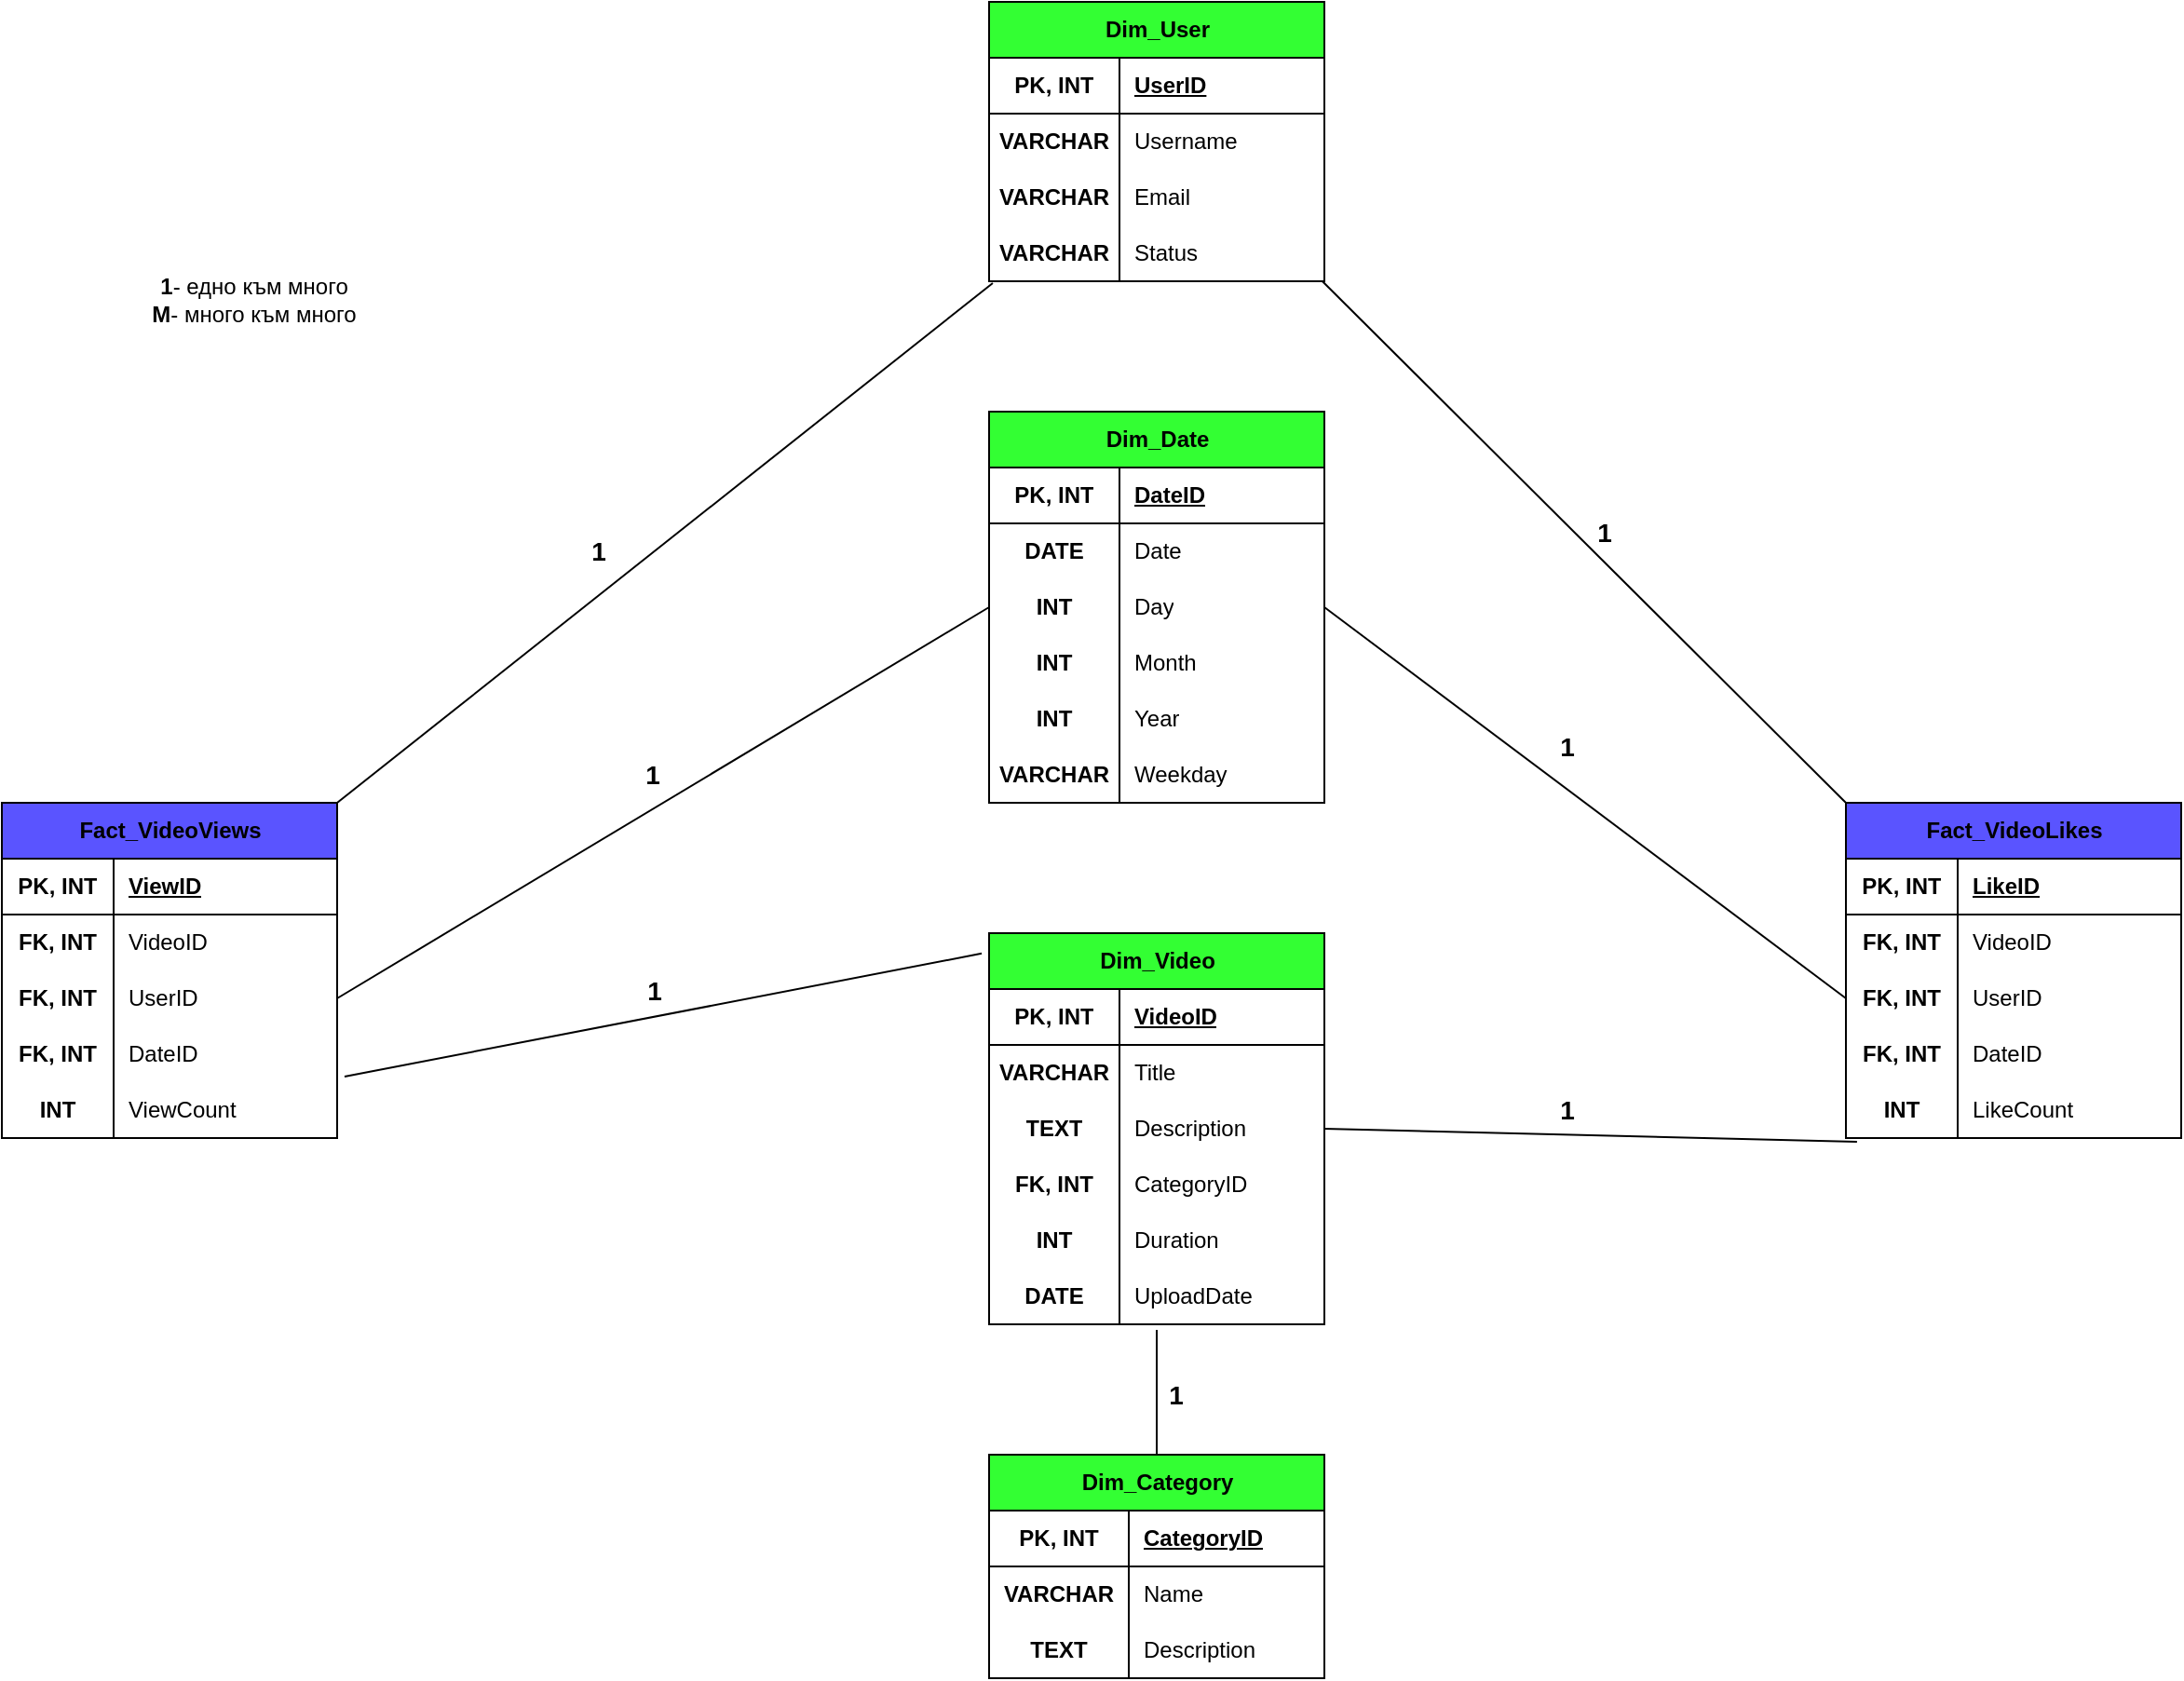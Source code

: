 <mxfile version="25.0.1">
  <diagram name="Страница-1" id="ab1GRQqzYlUngWpAR3yg">
    <mxGraphModel grid="1" page="1" gridSize="10" guides="1" tooltips="1" connect="1" arrows="1" fold="1" pageScale="1" pageWidth="827" pageHeight="1169" math="0" shadow="0">
      <root>
        <mxCell id="0" />
        <mxCell id="1" parent="0" />
        <mxCell id="KavQgJ_kUfk8xsBsGJx5-1" value="Fact_VideoViews" style="shape=table;startSize=30;container=1;collapsible=1;childLayout=tableLayout;fixedRows=1;rowLines=0;fontStyle=1;align=center;resizeLast=1;html=1;fillColor=#5A54FF;" vertex="1" parent="1">
          <mxGeometry x="50" y="430" width="180" height="180" as="geometry" />
        </mxCell>
        <mxCell id="KavQgJ_kUfk8xsBsGJx5-2" value="" style="shape=tableRow;horizontal=0;startSize=0;swimlaneHead=0;swimlaneBody=0;fillColor=none;collapsible=0;dropTarget=0;points=[[0,0.5],[1,0.5]];portConstraint=eastwest;top=0;left=0;right=0;bottom=1;" vertex="1" parent="KavQgJ_kUfk8xsBsGJx5-1">
          <mxGeometry y="30" width="180" height="30" as="geometry" />
        </mxCell>
        <mxCell id="KavQgJ_kUfk8xsBsGJx5-3" value="PK, INT" style="shape=partialRectangle;connectable=0;fillColor=none;top=0;left=0;bottom=0;right=0;fontStyle=1;overflow=hidden;whiteSpace=wrap;html=1;" vertex="1" parent="KavQgJ_kUfk8xsBsGJx5-2">
          <mxGeometry width="60" height="30" as="geometry">
            <mxRectangle width="60" height="30" as="alternateBounds" />
          </mxGeometry>
        </mxCell>
        <mxCell id="KavQgJ_kUfk8xsBsGJx5-4" value="ViewID" style="shape=partialRectangle;connectable=0;fillColor=none;top=0;left=0;bottom=0;right=0;align=left;spacingLeft=6;fontStyle=5;overflow=hidden;whiteSpace=wrap;html=1;" vertex="1" parent="KavQgJ_kUfk8xsBsGJx5-2">
          <mxGeometry x="60" width="120" height="30" as="geometry">
            <mxRectangle width="120" height="30" as="alternateBounds" />
          </mxGeometry>
        </mxCell>
        <mxCell id="KavQgJ_kUfk8xsBsGJx5-5" value="" style="shape=tableRow;horizontal=0;startSize=0;swimlaneHead=0;swimlaneBody=0;fillColor=none;collapsible=0;dropTarget=0;points=[[0,0.5],[1,0.5]];portConstraint=eastwest;top=0;left=0;right=0;bottom=0;" vertex="1" parent="KavQgJ_kUfk8xsBsGJx5-1">
          <mxGeometry y="60" width="180" height="30" as="geometry" />
        </mxCell>
        <mxCell id="KavQgJ_kUfk8xsBsGJx5-6" value="&lt;b&gt;FK, INT&lt;/b&gt;" style="shape=partialRectangle;connectable=0;fillColor=none;top=0;left=0;bottom=0;right=0;editable=1;overflow=hidden;whiteSpace=wrap;html=1;" vertex="1" parent="KavQgJ_kUfk8xsBsGJx5-5">
          <mxGeometry width="60" height="30" as="geometry">
            <mxRectangle width="60" height="30" as="alternateBounds" />
          </mxGeometry>
        </mxCell>
        <mxCell id="KavQgJ_kUfk8xsBsGJx5-7" value="VideoID" style="shape=partialRectangle;connectable=0;fillColor=none;top=0;left=0;bottom=0;right=0;align=left;spacingLeft=6;overflow=hidden;whiteSpace=wrap;html=1;" vertex="1" parent="KavQgJ_kUfk8xsBsGJx5-5">
          <mxGeometry x="60" width="120" height="30" as="geometry">
            <mxRectangle width="120" height="30" as="alternateBounds" />
          </mxGeometry>
        </mxCell>
        <mxCell id="KavQgJ_kUfk8xsBsGJx5-8" value="" style="shape=tableRow;horizontal=0;startSize=0;swimlaneHead=0;swimlaneBody=0;fillColor=none;collapsible=0;dropTarget=0;points=[[0,0.5],[1,0.5]];portConstraint=eastwest;top=0;left=0;right=0;bottom=0;" vertex="1" parent="KavQgJ_kUfk8xsBsGJx5-1">
          <mxGeometry y="90" width="180" height="30" as="geometry" />
        </mxCell>
        <mxCell id="KavQgJ_kUfk8xsBsGJx5-9" value="&lt;b&gt;FK, INT&lt;/b&gt;" style="shape=partialRectangle;connectable=0;fillColor=none;top=0;left=0;bottom=0;right=0;editable=1;overflow=hidden;whiteSpace=wrap;html=1;" vertex="1" parent="KavQgJ_kUfk8xsBsGJx5-8">
          <mxGeometry width="60" height="30" as="geometry">
            <mxRectangle width="60" height="30" as="alternateBounds" />
          </mxGeometry>
        </mxCell>
        <mxCell id="KavQgJ_kUfk8xsBsGJx5-10" value="UserID " style="shape=partialRectangle;connectable=0;fillColor=none;top=0;left=0;bottom=0;right=0;align=left;spacingLeft=6;overflow=hidden;whiteSpace=wrap;html=1;" vertex="1" parent="KavQgJ_kUfk8xsBsGJx5-8">
          <mxGeometry x="60" width="120" height="30" as="geometry">
            <mxRectangle width="120" height="30" as="alternateBounds" />
          </mxGeometry>
        </mxCell>
        <mxCell id="KavQgJ_kUfk8xsBsGJx5-11" value="" style="shape=tableRow;horizontal=0;startSize=0;swimlaneHead=0;swimlaneBody=0;fillColor=none;collapsible=0;dropTarget=0;points=[[0,0.5],[1,0.5]];portConstraint=eastwest;top=0;left=0;right=0;bottom=0;" vertex="1" parent="KavQgJ_kUfk8xsBsGJx5-1">
          <mxGeometry y="120" width="180" height="30" as="geometry" />
        </mxCell>
        <mxCell id="KavQgJ_kUfk8xsBsGJx5-12" value="&lt;b&gt;FK, INT&lt;/b&gt;" style="shape=partialRectangle;connectable=0;fillColor=none;top=0;left=0;bottom=0;right=0;editable=1;overflow=hidden;whiteSpace=wrap;html=1;" vertex="1" parent="KavQgJ_kUfk8xsBsGJx5-11">
          <mxGeometry width="60" height="30" as="geometry">
            <mxRectangle width="60" height="30" as="alternateBounds" />
          </mxGeometry>
        </mxCell>
        <mxCell id="KavQgJ_kUfk8xsBsGJx5-13" value="DateID" style="shape=partialRectangle;connectable=0;fillColor=none;top=0;left=0;bottom=0;right=0;align=left;spacingLeft=6;overflow=hidden;whiteSpace=wrap;html=1;" vertex="1" parent="KavQgJ_kUfk8xsBsGJx5-11">
          <mxGeometry x="60" width="120" height="30" as="geometry">
            <mxRectangle width="120" height="30" as="alternateBounds" />
          </mxGeometry>
        </mxCell>
        <mxCell id="KavQgJ_kUfk8xsBsGJx5-30" style="shape=tableRow;horizontal=0;startSize=0;swimlaneHead=0;swimlaneBody=0;fillColor=none;collapsible=0;dropTarget=0;points=[[0,0.5],[1,0.5]];portConstraint=eastwest;top=0;left=0;right=0;bottom=0;" vertex="1" parent="KavQgJ_kUfk8xsBsGJx5-1">
          <mxGeometry y="150" width="180" height="30" as="geometry" />
        </mxCell>
        <mxCell id="KavQgJ_kUfk8xsBsGJx5-31" value="&lt;b&gt;INT&lt;/b&gt;" style="shape=partialRectangle;connectable=0;fillColor=none;top=0;left=0;bottom=0;right=0;editable=1;overflow=hidden;whiteSpace=wrap;html=1;" vertex="1" parent="KavQgJ_kUfk8xsBsGJx5-30">
          <mxGeometry width="60" height="30" as="geometry">
            <mxRectangle width="60" height="30" as="alternateBounds" />
          </mxGeometry>
        </mxCell>
        <mxCell id="KavQgJ_kUfk8xsBsGJx5-32" value="ViewCount" style="shape=partialRectangle;connectable=0;fillColor=none;top=0;left=0;bottom=0;right=0;align=left;spacingLeft=6;overflow=hidden;whiteSpace=wrap;html=1;" vertex="1" parent="KavQgJ_kUfk8xsBsGJx5-30">
          <mxGeometry x="60" width="120" height="30" as="geometry">
            <mxRectangle width="120" height="30" as="alternateBounds" />
          </mxGeometry>
        </mxCell>
        <mxCell id="KavQgJ_kUfk8xsBsGJx5-33" value="Fact_VideoLikes" style="shape=table;startSize=30;container=1;collapsible=1;childLayout=tableLayout;fixedRows=1;rowLines=0;fontStyle=1;align=center;resizeLast=1;html=1;fillColor=#5A54FF;" vertex="1" parent="1">
          <mxGeometry x="1040" y="430" width="180" height="180" as="geometry" />
        </mxCell>
        <mxCell id="KavQgJ_kUfk8xsBsGJx5-34" value="" style="shape=tableRow;horizontal=0;startSize=0;swimlaneHead=0;swimlaneBody=0;fillColor=none;collapsible=0;dropTarget=0;points=[[0,0.5],[1,0.5]];portConstraint=eastwest;top=0;left=0;right=0;bottom=1;" vertex="1" parent="KavQgJ_kUfk8xsBsGJx5-33">
          <mxGeometry y="30" width="180" height="30" as="geometry" />
        </mxCell>
        <mxCell id="KavQgJ_kUfk8xsBsGJx5-35" value="PK, INT" style="shape=partialRectangle;connectable=0;fillColor=none;top=0;left=0;bottom=0;right=0;fontStyle=1;overflow=hidden;whiteSpace=wrap;html=1;" vertex="1" parent="KavQgJ_kUfk8xsBsGJx5-34">
          <mxGeometry width="60" height="30" as="geometry">
            <mxRectangle width="60" height="30" as="alternateBounds" />
          </mxGeometry>
        </mxCell>
        <mxCell id="KavQgJ_kUfk8xsBsGJx5-36" value="LikeID" style="shape=partialRectangle;connectable=0;fillColor=none;top=0;left=0;bottom=0;right=0;align=left;spacingLeft=6;fontStyle=5;overflow=hidden;whiteSpace=wrap;html=1;" vertex="1" parent="KavQgJ_kUfk8xsBsGJx5-34">
          <mxGeometry x="60" width="120" height="30" as="geometry">
            <mxRectangle width="120" height="30" as="alternateBounds" />
          </mxGeometry>
        </mxCell>
        <mxCell id="KavQgJ_kUfk8xsBsGJx5-37" value="" style="shape=tableRow;horizontal=0;startSize=0;swimlaneHead=0;swimlaneBody=0;fillColor=none;collapsible=0;dropTarget=0;points=[[0,0.5],[1,0.5]];portConstraint=eastwest;top=0;left=0;right=0;bottom=0;" vertex="1" parent="KavQgJ_kUfk8xsBsGJx5-33">
          <mxGeometry y="60" width="180" height="30" as="geometry" />
        </mxCell>
        <mxCell id="KavQgJ_kUfk8xsBsGJx5-38" value="&lt;b&gt;FK, INT&lt;/b&gt;" style="shape=partialRectangle;connectable=0;fillColor=none;top=0;left=0;bottom=0;right=0;editable=1;overflow=hidden;whiteSpace=wrap;html=1;" vertex="1" parent="KavQgJ_kUfk8xsBsGJx5-37">
          <mxGeometry width="60" height="30" as="geometry">
            <mxRectangle width="60" height="30" as="alternateBounds" />
          </mxGeometry>
        </mxCell>
        <mxCell id="KavQgJ_kUfk8xsBsGJx5-39" value="VideoID" style="shape=partialRectangle;connectable=0;fillColor=none;top=0;left=0;bottom=0;right=0;align=left;spacingLeft=6;overflow=hidden;whiteSpace=wrap;html=1;" vertex="1" parent="KavQgJ_kUfk8xsBsGJx5-37">
          <mxGeometry x="60" width="120" height="30" as="geometry">
            <mxRectangle width="120" height="30" as="alternateBounds" />
          </mxGeometry>
        </mxCell>
        <mxCell id="KavQgJ_kUfk8xsBsGJx5-40" value="" style="shape=tableRow;horizontal=0;startSize=0;swimlaneHead=0;swimlaneBody=0;fillColor=none;collapsible=0;dropTarget=0;points=[[0,0.5],[1,0.5]];portConstraint=eastwest;top=0;left=0;right=0;bottom=0;" vertex="1" parent="KavQgJ_kUfk8xsBsGJx5-33">
          <mxGeometry y="90" width="180" height="30" as="geometry" />
        </mxCell>
        <mxCell id="KavQgJ_kUfk8xsBsGJx5-41" value="&lt;b&gt;FK, INT&lt;/b&gt;" style="shape=partialRectangle;connectable=0;fillColor=none;top=0;left=0;bottom=0;right=0;editable=1;overflow=hidden;whiteSpace=wrap;html=1;" vertex="1" parent="KavQgJ_kUfk8xsBsGJx5-40">
          <mxGeometry width="60" height="30" as="geometry">
            <mxRectangle width="60" height="30" as="alternateBounds" />
          </mxGeometry>
        </mxCell>
        <mxCell id="KavQgJ_kUfk8xsBsGJx5-42" value="UserID" style="shape=partialRectangle;connectable=0;fillColor=none;top=0;left=0;bottom=0;right=0;align=left;spacingLeft=6;overflow=hidden;whiteSpace=wrap;html=1;" vertex="1" parent="KavQgJ_kUfk8xsBsGJx5-40">
          <mxGeometry x="60" width="120" height="30" as="geometry">
            <mxRectangle width="120" height="30" as="alternateBounds" />
          </mxGeometry>
        </mxCell>
        <mxCell id="KavQgJ_kUfk8xsBsGJx5-43" value="" style="shape=tableRow;horizontal=0;startSize=0;swimlaneHead=0;swimlaneBody=0;fillColor=none;collapsible=0;dropTarget=0;points=[[0,0.5],[1,0.5]];portConstraint=eastwest;top=0;left=0;right=0;bottom=0;" vertex="1" parent="KavQgJ_kUfk8xsBsGJx5-33">
          <mxGeometry y="120" width="180" height="30" as="geometry" />
        </mxCell>
        <mxCell id="KavQgJ_kUfk8xsBsGJx5-44" value="&lt;b&gt;FK, INT&lt;/b&gt;" style="shape=partialRectangle;connectable=0;fillColor=none;top=0;left=0;bottom=0;right=0;editable=1;overflow=hidden;whiteSpace=wrap;html=1;" vertex="1" parent="KavQgJ_kUfk8xsBsGJx5-43">
          <mxGeometry width="60" height="30" as="geometry">
            <mxRectangle width="60" height="30" as="alternateBounds" />
          </mxGeometry>
        </mxCell>
        <mxCell id="KavQgJ_kUfk8xsBsGJx5-45" value="DateID" style="shape=partialRectangle;connectable=0;fillColor=none;top=0;left=0;bottom=0;right=0;align=left;spacingLeft=6;overflow=hidden;whiteSpace=wrap;html=1;" vertex="1" parent="KavQgJ_kUfk8xsBsGJx5-43">
          <mxGeometry x="60" width="120" height="30" as="geometry">
            <mxRectangle width="120" height="30" as="alternateBounds" />
          </mxGeometry>
        </mxCell>
        <mxCell id="KavQgJ_kUfk8xsBsGJx5-46" style="shape=tableRow;horizontal=0;startSize=0;swimlaneHead=0;swimlaneBody=0;fillColor=none;collapsible=0;dropTarget=0;points=[[0,0.5],[1,0.5]];portConstraint=eastwest;top=0;left=0;right=0;bottom=0;" vertex="1" parent="KavQgJ_kUfk8xsBsGJx5-33">
          <mxGeometry y="150" width="180" height="30" as="geometry" />
        </mxCell>
        <mxCell id="KavQgJ_kUfk8xsBsGJx5-47" value="&lt;b&gt;INT&lt;/b&gt;" style="shape=partialRectangle;connectable=0;fillColor=none;top=0;left=0;bottom=0;right=0;editable=1;overflow=hidden;whiteSpace=wrap;html=1;" vertex="1" parent="KavQgJ_kUfk8xsBsGJx5-46">
          <mxGeometry width="60" height="30" as="geometry">
            <mxRectangle width="60" height="30" as="alternateBounds" />
          </mxGeometry>
        </mxCell>
        <mxCell id="KavQgJ_kUfk8xsBsGJx5-48" value="LikeCount" style="shape=partialRectangle;connectable=0;fillColor=none;top=0;left=0;bottom=0;right=0;align=left;spacingLeft=6;overflow=hidden;whiteSpace=wrap;html=1;" vertex="1" parent="KavQgJ_kUfk8xsBsGJx5-46">
          <mxGeometry x="60" width="120" height="30" as="geometry">
            <mxRectangle width="120" height="30" as="alternateBounds" />
          </mxGeometry>
        </mxCell>
        <mxCell id="KavQgJ_kUfk8xsBsGJx5-49" value="Dim_User" style="shape=table;startSize=30;container=1;collapsible=1;childLayout=tableLayout;fixedRows=1;rowLines=0;fontStyle=1;align=center;resizeLast=1;html=1;fillColor=#33FF33;" vertex="1" parent="1">
          <mxGeometry x="580" width="180" height="150" as="geometry" />
        </mxCell>
        <mxCell id="KavQgJ_kUfk8xsBsGJx5-50" value="" style="shape=tableRow;horizontal=0;startSize=0;swimlaneHead=0;swimlaneBody=0;fillColor=none;collapsible=0;dropTarget=0;points=[[0,0.5],[1,0.5]];portConstraint=eastwest;top=0;left=0;right=0;bottom=1;" vertex="1" parent="KavQgJ_kUfk8xsBsGJx5-49">
          <mxGeometry y="30" width="180" height="30" as="geometry" />
        </mxCell>
        <mxCell id="KavQgJ_kUfk8xsBsGJx5-51" value="PK, INT" style="shape=partialRectangle;connectable=0;fillColor=none;top=0;left=0;bottom=0;right=0;fontStyle=1;overflow=hidden;whiteSpace=wrap;html=1;" vertex="1" parent="KavQgJ_kUfk8xsBsGJx5-50">
          <mxGeometry width="70" height="30" as="geometry">
            <mxRectangle width="70" height="30" as="alternateBounds" />
          </mxGeometry>
        </mxCell>
        <mxCell id="KavQgJ_kUfk8xsBsGJx5-52" value="UserID" style="shape=partialRectangle;connectable=0;fillColor=none;top=0;left=0;bottom=0;right=0;align=left;spacingLeft=6;fontStyle=5;overflow=hidden;whiteSpace=wrap;html=1;" vertex="1" parent="KavQgJ_kUfk8xsBsGJx5-50">
          <mxGeometry x="70" width="110" height="30" as="geometry">
            <mxRectangle width="110" height="30" as="alternateBounds" />
          </mxGeometry>
        </mxCell>
        <mxCell id="KavQgJ_kUfk8xsBsGJx5-53" value="" style="shape=tableRow;horizontal=0;startSize=0;swimlaneHead=0;swimlaneBody=0;fillColor=none;collapsible=0;dropTarget=0;points=[[0,0.5],[1,0.5]];portConstraint=eastwest;top=0;left=0;right=0;bottom=0;" vertex="1" parent="KavQgJ_kUfk8xsBsGJx5-49">
          <mxGeometry y="60" width="180" height="30" as="geometry" />
        </mxCell>
        <mxCell id="KavQgJ_kUfk8xsBsGJx5-54" value="&lt;b&gt;VARCHAR&lt;/b&gt;" style="shape=partialRectangle;connectable=0;fillColor=none;top=0;left=0;bottom=0;right=0;editable=1;overflow=hidden;whiteSpace=wrap;html=1;" vertex="1" parent="KavQgJ_kUfk8xsBsGJx5-53">
          <mxGeometry width="70" height="30" as="geometry">
            <mxRectangle width="70" height="30" as="alternateBounds" />
          </mxGeometry>
        </mxCell>
        <mxCell id="KavQgJ_kUfk8xsBsGJx5-55" value="Username" style="shape=partialRectangle;connectable=0;fillColor=none;top=0;left=0;bottom=0;right=0;align=left;spacingLeft=6;overflow=hidden;whiteSpace=wrap;html=1;" vertex="1" parent="KavQgJ_kUfk8xsBsGJx5-53">
          <mxGeometry x="70" width="110" height="30" as="geometry">
            <mxRectangle width="110" height="30" as="alternateBounds" />
          </mxGeometry>
        </mxCell>
        <mxCell id="KavQgJ_kUfk8xsBsGJx5-56" value="" style="shape=tableRow;horizontal=0;startSize=0;swimlaneHead=0;swimlaneBody=0;fillColor=none;collapsible=0;dropTarget=0;points=[[0,0.5],[1,0.5]];portConstraint=eastwest;top=0;left=0;right=0;bottom=0;" vertex="1" parent="KavQgJ_kUfk8xsBsGJx5-49">
          <mxGeometry y="90" width="180" height="30" as="geometry" />
        </mxCell>
        <mxCell id="KavQgJ_kUfk8xsBsGJx5-57" value="&lt;b&gt;VARCHAR&lt;/b&gt;" style="shape=partialRectangle;connectable=0;fillColor=none;top=0;left=0;bottom=0;right=0;editable=1;overflow=hidden;whiteSpace=wrap;html=1;" vertex="1" parent="KavQgJ_kUfk8xsBsGJx5-56">
          <mxGeometry width="70" height="30" as="geometry">
            <mxRectangle width="70" height="30" as="alternateBounds" />
          </mxGeometry>
        </mxCell>
        <mxCell id="KavQgJ_kUfk8xsBsGJx5-58" value="Email" style="shape=partialRectangle;connectable=0;fillColor=none;top=0;left=0;bottom=0;right=0;align=left;spacingLeft=6;overflow=hidden;whiteSpace=wrap;html=1;" vertex="1" parent="KavQgJ_kUfk8xsBsGJx5-56">
          <mxGeometry x="70" width="110" height="30" as="geometry">
            <mxRectangle width="110" height="30" as="alternateBounds" />
          </mxGeometry>
        </mxCell>
        <mxCell id="KavQgJ_kUfk8xsBsGJx5-59" value="" style="shape=tableRow;horizontal=0;startSize=0;swimlaneHead=0;swimlaneBody=0;fillColor=none;collapsible=0;dropTarget=0;points=[[0,0.5],[1,0.5]];portConstraint=eastwest;top=0;left=0;right=0;bottom=0;" vertex="1" parent="KavQgJ_kUfk8xsBsGJx5-49">
          <mxGeometry y="120" width="180" height="30" as="geometry" />
        </mxCell>
        <mxCell id="KavQgJ_kUfk8xsBsGJx5-60" value="&lt;b&gt;VARCHAR&lt;/b&gt;" style="shape=partialRectangle;connectable=0;fillColor=none;top=0;left=0;bottom=0;right=0;editable=1;overflow=hidden;whiteSpace=wrap;html=1;" vertex="1" parent="KavQgJ_kUfk8xsBsGJx5-59">
          <mxGeometry width="70" height="30" as="geometry">
            <mxRectangle width="70" height="30" as="alternateBounds" />
          </mxGeometry>
        </mxCell>
        <mxCell id="KavQgJ_kUfk8xsBsGJx5-61" value="Status" style="shape=partialRectangle;connectable=0;fillColor=none;top=0;left=0;bottom=0;right=0;align=left;spacingLeft=6;overflow=hidden;whiteSpace=wrap;html=1;" vertex="1" parent="KavQgJ_kUfk8xsBsGJx5-59">
          <mxGeometry x="70" width="110" height="30" as="geometry">
            <mxRectangle width="110" height="30" as="alternateBounds" />
          </mxGeometry>
        </mxCell>
        <mxCell id="KavQgJ_kUfk8xsBsGJx5-62" value="Dim_Video" style="shape=table;startSize=30;container=1;collapsible=1;childLayout=tableLayout;fixedRows=1;rowLines=0;fontStyle=1;align=center;resizeLast=1;html=1;fillColor=#33FF33;" vertex="1" parent="1">
          <mxGeometry x="580" y="500" width="180" height="210" as="geometry" />
        </mxCell>
        <mxCell id="KavQgJ_kUfk8xsBsGJx5-63" value="" style="shape=tableRow;horizontal=0;startSize=0;swimlaneHead=0;swimlaneBody=0;fillColor=none;collapsible=0;dropTarget=0;points=[[0,0.5],[1,0.5]];portConstraint=eastwest;top=0;left=0;right=0;bottom=1;" vertex="1" parent="KavQgJ_kUfk8xsBsGJx5-62">
          <mxGeometry y="30" width="180" height="30" as="geometry" />
        </mxCell>
        <mxCell id="KavQgJ_kUfk8xsBsGJx5-64" value="PK, INT" style="shape=partialRectangle;connectable=0;fillColor=none;top=0;left=0;bottom=0;right=0;fontStyle=1;overflow=hidden;whiteSpace=wrap;html=1;" vertex="1" parent="KavQgJ_kUfk8xsBsGJx5-63">
          <mxGeometry width="70" height="30" as="geometry">
            <mxRectangle width="70" height="30" as="alternateBounds" />
          </mxGeometry>
        </mxCell>
        <mxCell id="KavQgJ_kUfk8xsBsGJx5-65" value="VideoID" style="shape=partialRectangle;connectable=0;fillColor=none;top=0;left=0;bottom=0;right=0;align=left;spacingLeft=6;fontStyle=5;overflow=hidden;whiteSpace=wrap;html=1;" vertex="1" parent="KavQgJ_kUfk8xsBsGJx5-63">
          <mxGeometry x="70" width="110" height="30" as="geometry">
            <mxRectangle width="110" height="30" as="alternateBounds" />
          </mxGeometry>
        </mxCell>
        <mxCell id="KavQgJ_kUfk8xsBsGJx5-66" value="" style="shape=tableRow;horizontal=0;startSize=0;swimlaneHead=0;swimlaneBody=0;fillColor=none;collapsible=0;dropTarget=0;points=[[0,0.5],[1,0.5]];portConstraint=eastwest;top=0;left=0;right=0;bottom=0;" vertex="1" parent="KavQgJ_kUfk8xsBsGJx5-62">
          <mxGeometry y="60" width="180" height="30" as="geometry" />
        </mxCell>
        <mxCell id="KavQgJ_kUfk8xsBsGJx5-67" value="&lt;b&gt;VARCHAR&lt;/b&gt;" style="shape=partialRectangle;connectable=0;fillColor=none;top=0;left=0;bottom=0;right=0;editable=1;overflow=hidden;whiteSpace=wrap;html=1;" vertex="1" parent="KavQgJ_kUfk8xsBsGJx5-66">
          <mxGeometry width="70" height="30" as="geometry">
            <mxRectangle width="70" height="30" as="alternateBounds" />
          </mxGeometry>
        </mxCell>
        <mxCell id="KavQgJ_kUfk8xsBsGJx5-68" value="Title" style="shape=partialRectangle;connectable=0;fillColor=none;top=0;left=0;bottom=0;right=0;align=left;spacingLeft=6;overflow=hidden;whiteSpace=wrap;html=1;" vertex="1" parent="KavQgJ_kUfk8xsBsGJx5-66">
          <mxGeometry x="70" width="110" height="30" as="geometry">
            <mxRectangle width="110" height="30" as="alternateBounds" />
          </mxGeometry>
        </mxCell>
        <mxCell id="KavQgJ_kUfk8xsBsGJx5-69" value="" style="shape=tableRow;horizontal=0;startSize=0;swimlaneHead=0;swimlaneBody=0;fillColor=none;collapsible=0;dropTarget=0;points=[[0,0.5],[1,0.5]];portConstraint=eastwest;top=0;left=0;right=0;bottom=0;" vertex="1" parent="KavQgJ_kUfk8xsBsGJx5-62">
          <mxGeometry y="90" width="180" height="30" as="geometry" />
        </mxCell>
        <mxCell id="KavQgJ_kUfk8xsBsGJx5-70" value="&lt;b&gt;TEXT&lt;/b&gt;" style="shape=partialRectangle;connectable=0;fillColor=none;top=0;left=0;bottom=0;right=0;editable=1;overflow=hidden;whiteSpace=wrap;html=1;" vertex="1" parent="KavQgJ_kUfk8xsBsGJx5-69">
          <mxGeometry width="70" height="30" as="geometry">
            <mxRectangle width="70" height="30" as="alternateBounds" />
          </mxGeometry>
        </mxCell>
        <mxCell id="KavQgJ_kUfk8xsBsGJx5-71" value="Description" style="shape=partialRectangle;connectable=0;fillColor=none;top=0;left=0;bottom=0;right=0;align=left;spacingLeft=6;overflow=hidden;whiteSpace=wrap;html=1;" vertex="1" parent="KavQgJ_kUfk8xsBsGJx5-69">
          <mxGeometry x="70" width="110" height="30" as="geometry">
            <mxRectangle width="110" height="30" as="alternateBounds" />
          </mxGeometry>
        </mxCell>
        <mxCell id="KavQgJ_kUfk8xsBsGJx5-72" value="" style="shape=tableRow;horizontal=0;startSize=0;swimlaneHead=0;swimlaneBody=0;fillColor=none;collapsible=0;dropTarget=0;points=[[0,0.5],[1,0.5]];portConstraint=eastwest;top=0;left=0;right=0;bottom=0;" vertex="1" parent="KavQgJ_kUfk8xsBsGJx5-62">
          <mxGeometry y="120" width="180" height="30" as="geometry" />
        </mxCell>
        <mxCell id="KavQgJ_kUfk8xsBsGJx5-73" value="&lt;b&gt;FK, INT&lt;/b&gt;" style="shape=partialRectangle;connectable=0;fillColor=none;top=0;left=0;bottom=0;right=0;editable=1;overflow=hidden;whiteSpace=wrap;html=1;" vertex="1" parent="KavQgJ_kUfk8xsBsGJx5-72">
          <mxGeometry width="70" height="30" as="geometry">
            <mxRectangle width="70" height="30" as="alternateBounds" />
          </mxGeometry>
        </mxCell>
        <mxCell id="KavQgJ_kUfk8xsBsGJx5-74" value="CategoryID" style="shape=partialRectangle;connectable=0;fillColor=none;top=0;left=0;bottom=0;right=0;align=left;spacingLeft=6;overflow=hidden;whiteSpace=wrap;html=1;" vertex="1" parent="KavQgJ_kUfk8xsBsGJx5-72">
          <mxGeometry x="70" width="110" height="30" as="geometry">
            <mxRectangle width="110" height="30" as="alternateBounds" />
          </mxGeometry>
        </mxCell>
        <mxCell id="KavQgJ_kUfk8xsBsGJx5-75" style="shape=tableRow;horizontal=0;startSize=0;swimlaneHead=0;swimlaneBody=0;fillColor=none;collapsible=0;dropTarget=0;points=[[0,0.5],[1,0.5]];portConstraint=eastwest;top=0;left=0;right=0;bottom=0;" vertex="1" parent="KavQgJ_kUfk8xsBsGJx5-62">
          <mxGeometry y="150" width="180" height="30" as="geometry" />
        </mxCell>
        <mxCell id="KavQgJ_kUfk8xsBsGJx5-76" value="&lt;b&gt;INT&lt;/b&gt;" style="shape=partialRectangle;connectable=0;fillColor=none;top=0;left=0;bottom=0;right=0;editable=1;overflow=hidden;whiteSpace=wrap;html=1;" vertex="1" parent="KavQgJ_kUfk8xsBsGJx5-75">
          <mxGeometry width="70" height="30" as="geometry">
            <mxRectangle width="70" height="30" as="alternateBounds" />
          </mxGeometry>
        </mxCell>
        <mxCell id="KavQgJ_kUfk8xsBsGJx5-77" value="Duration" style="shape=partialRectangle;connectable=0;fillColor=none;top=0;left=0;bottom=0;right=0;align=left;spacingLeft=6;overflow=hidden;whiteSpace=wrap;html=1;" vertex="1" parent="KavQgJ_kUfk8xsBsGJx5-75">
          <mxGeometry x="70" width="110" height="30" as="geometry">
            <mxRectangle width="110" height="30" as="alternateBounds" />
          </mxGeometry>
        </mxCell>
        <mxCell id="KavQgJ_kUfk8xsBsGJx5-78" style="shape=tableRow;horizontal=0;startSize=0;swimlaneHead=0;swimlaneBody=0;fillColor=none;collapsible=0;dropTarget=0;points=[[0,0.5],[1,0.5]];portConstraint=eastwest;top=0;left=0;right=0;bottom=0;" vertex="1" parent="KavQgJ_kUfk8xsBsGJx5-62">
          <mxGeometry y="180" width="180" height="30" as="geometry" />
        </mxCell>
        <mxCell id="KavQgJ_kUfk8xsBsGJx5-79" value="&lt;b&gt;DATE&lt;/b&gt;" style="shape=partialRectangle;connectable=0;fillColor=none;top=0;left=0;bottom=0;right=0;editable=1;overflow=hidden;whiteSpace=wrap;html=1;" vertex="1" parent="KavQgJ_kUfk8xsBsGJx5-78">
          <mxGeometry width="70" height="30" as="geometry">
            <mxRectangle width="70" height="30" as="alternateBounds" />
          </mxGeometry>
        </mxCell>
        <mxCell id="KavQgJ_kUfk8xsBsGJx5-80" value="UploadDate" style="shape=partialRectangle;connectable=0;fillColor=none;top=0;left=0;bottom=0;right=0;align=left;spacingLeft=6;overflow=hidden;whiteSpace=wrap;html=1;" vertex="1" parent="KavQgJ_kUfk8xsBsGJx5-78">
          <mxGeometry x="70" width="110" height="30" as="geometry">
            <mxRectangle width="110" height="30" as="alternateBounds" />
          </mxGeometry>
        </mxCell>
        <mxCell id="KavQgJ_kUfk8xsBsGJx5-81" value="Dim_Date" style="shape=table;startSize=30;container=1;collapsible=1;childLayout=tableLayout;fixedRows=1;rowLines=0;fontStyle=1;align=center;resizeLast=1;html=1;fillColor=#33FF33;" vertex="1" parent="1">
          <mxGeometry x="580" y="220" width="180" height="210" as="geometry" />
        </mxCell>
        <mxCell id="KavQgJ_kUfk8xsBsGJx5-82" value="" style="shape=tableRow;horizontal=0;startSize=0;swimlaneHead=0;swimlaneBody=0;fillColor=none;collapsible=0;dropTarget=0;points=[[0,0.5],[1,0.5]];portConstraint=eastwest;top=0;left=0;right=0;bottom=1;" vertex="1" parent="KavQgJ_kUfk8xsBsGJx5-81">
          <mxGeometry y="30" width="180" height="30" as="geometry" />
        </mxCell>
        <mxCell id="KavQgJ_kUfk8xsBsGJx5-83" value="PK,&amp;nbsp;INT" style="shape=partialRectangle;connectable=0;fillColor=none;top=0;left=0;bottom=0;right=0;fontStyle=1;overflow=hidden;whiteSpace=wrap;html=1;" vertex="1" parent="KavQgJ_kUfk8xsBsGJx5-82">
          <mxGeometry width="70" height="30" as="geometry">
            <mxRectangle width="70" height="30" as="alternateBounds" />
          </mxGeometry>
        </mxCell>
        <mxCell id="KavQgJ_kUfk8xsBsGJx5-84" value="DateID" style="shape=partialRectangle;connectable=0;fillColor=none;top=0;left=0;bottom=0;right=0;align=left;spacingLeft=6;fontStyle=5;overflow=hidden;whiteSpace=wrap;html=1;" vertex="1" parent="KavQgJ_kUfk8xsBsGJx5-82">
          <mxGeometry x="70" width="110" height="30" as="geometry">
            <mxRectangle width="110" height="30" as="alternateBounds" />
          </mxGeometry>
        </mxCell>
        <mxCell id="KavQgJ_kUfk8xsBsGJx5-85" value="" style="shape=tableRow;horizontal=0;startSize=0;swimlaneHead=0;swimlaneBody=0;fillColor=none;collapsible=0;dropTarget=0;points=[[0,0.5],[1,0.5]];portConstraint=eastwest;top=0;left=0;right=0;bottom=0;" vertex="1" parent="KavQgJ_kUfk8xsBsGJx5-81">
          <mxGeometry y="60" width="180" height="30" as="geometry" />
        </mxCell>
        <mxCell id="KavQgJ_kUfk8xsBsGJx5-86" value="&lt;b&gt;DATE&lt;/b&gt;" style="shape=partialRectangle;connectable=0;fillColor=none;top=0;left=0;bottom=0;right=0;editable=1;overflow=hidden;whiteSpace=wrap;html=1;" vertex="1" parent="KavQgJ_kUfk8xsBsGJx5-85">
          <mxGeometry width="70" height="30" as="geometry">
            <mxRectangle width="70" height="30" as="alternateBounds" />
          </mxGeometry>
        </mxCell>
        <mxCell id="KavQgJ_kUfk8xsBsGJx5-87" value="Date" style="shape=partialRectangle;connectable=0;fillColor=none;top=0;left=0;bottom=0;right=0;align=left;spacingLeft=6;overflow=hidden;whiteSpace=wrap;html=1;" vertex="1" parent="KavQgJ_kUfk8xsBsGJx5-85">
          <mxGeometry x="70" width="110" height="30" as="geometry">
            <mxRectangle width="110" height="30" as="alternateBounds" />
          </mxGeometry>
        </mxCell>
        <mxCell id="KavQgJ_kUfk8xsBsGJx5-88" value="" style="shape=tableRow;horizontal=0;startSize=0;swimlaneHead=0;swimlaneBody=0;fillColor=none;collapsible=0;dropTarget=0;points=[[0,0.5],[1,0.5]];portConstraint=eastwest;top=0;left=0;right=0;bottom=0;" vertex="1" parent="KavQgJ_kUfk8xsBsGJx5-81">
          <mxGeometry y="90" width="180" height="30" as="geometry" />
        </mxCell>
        <mxCell id="KavQgJ_kUfk8xsBsGJx5-89" value="&lt;b&gt;INT&lt;/b&gt;" style="shape=partialRectangle;connectable=0;fillColor=none;top=0;left=0;bottom=0;right=0;editable=1;overflow=hidden;whiteSpace=wrap;html=1;" vertex="1" parent="KavQgJ_kUfk8xsBsGJx5-88">
          <mxGeometry width="70" height="30" as="geometry">
            <mxRectangle width="70" height="30" as="alternateBounds" />
          </mxGeometry>
        </mxCell>
        <mxCell id="KavQgJ_kUfk8xsBsGJx5-90" value="Day" style="shape=partialRectangle;connectable=0;fillColor=none;top=0;left=0;bottom=0;right=0;align=left;spacingLeft=6;overflow=hidden;whiteSpace=wrap;html=1;" vertex="1" parent="KavQgJ_kUfk8xsBsGJx5-88">
          <mxGeometry x="70" width="110" height="30" as="geometry">
            <mxRectangle width="110" height="30" as="alternateBounds" />
          </mxGeometry>
        </mxCell>
        <mxCell id="KavQgJ_kUfk8xsBsGJx5-91" value="" style="shape=tableRow;horizontal=0;startSize=0;swimlaneHead=0;swimlaneBody=0;fillColor=none;collapsible=0;dropTarget=0;points=[[0,0.5],[1,0.5]];portConstraint=eastwest;top=0;left=0;right=0;bottom=0;" vertex="1" parent="KavQgJ_kUfk8xsBsGJx5-81">
          <mxGeometry y="120" width="180" height="30" as="geometry" />
        </mxCell>
        <mxCell id="KavQgJ_kUfk8xsBsGJx5-92" value="&lt;b&gt;INT&lt;/b&gt;" style="shape=partialRectangle;connectable=0;fillColor=none;top=0;left=0;bottom=0;right=0;editable=1;overflow=hidden;whiteSpace=wrap;html=1;" vertex="1" parent="KavQgJ_kUfk8xsBsGJx5-91">
          <mxGeometry width="70" height="30" as="geometry">
            <mxRectangle width="70" height="30" as="alternateBounds" />
          </mxGeometry>
        </mxCell>
        <mxCell id="KavQgJ_kUfk8xsBsGJx5-93" value="Month" style="shape=partialRectangle;connectable=0;fillColor=none;top=0;left=0;bottom=0;right=0;align=left;spacingLeft=6;overflow=hidden;whiteSpace=wrap;html=1;" vertex="1" parent="KavQgJ_kUfk8xsBsGJx5-91">
          <mxGeometry x="70" width="110" height="30" as="geometry">
            <mxRectangle width="110" height="30" as="alternateBounds" />
          </mxGeometry>
        </mxCell>
        <mxCell id="KavQgJ_kUfk8xsBsGJx5-94" style="shape=tableRow;horizontal=0;startSize=0;swimlaneHead=0;swimlaneBody=0;fillColor=none;collapsible=0;dropTarget=0;points=[[0,0.5],[1,0.5]];portConstraint=eastwest;top=0;left=0;right=0;bottom=0;" vertex="1" parent="KavQgJ_kUfk8xsBsGJx5-81">
          <mxGeometry y="150" width="180" height="30" as="geometry" />
        </mxCell>
        <mxCell id="KavQgJ_kUfk8xsBsGJx5-95" value="&lt;b&gt;INT&lt;/b&gt;" style="shape=partialRectangle;connectable=0;fillColor=none;top=0;left=0;bottom=0;right=0;editable=1;overflow=hidden;whiteSpace=wrap;html=1;" vertex="1" parent="KavQgJ_kUfk8xsBsGJx5-94">
          <mxGeometry width="70" height="30" as="geometry">
            <mxRectangle width="70" height="30" as="alternateBounds" />
          </mxGeometry>
        </mxCell>
        <mxCell id="KavQgJ_kUfk8xsBsGJx5-96" value="Year" style="shape=partialRectangle;connectable=0;fillColor=none;top=0;left=0;bottom=0;right=0;align=left;spacingLeft=6;overflow=hidden;whiteSpace=wrap;html=1;" vertex="1" parent="KavQgJ_kUfk8xsBsGJx5-94">
          <mxGeometry x="70" width="110" height="30" as="geometry">
            <mxRectangle width="110" height="30" as="alternateBounds" />
          </mxGeometry>
        </mxCell>
        <mxCell id="KavQgJ_kUfk8xsBsGJx5-97" style="shape=tableRow;horizontal=0;startSize=0;swimlaneHead=0;swimlaneBody=0;fillColor=none;collapsible=0;dropTarget=0;points=[[0,0.5],[1,0.5]];portConstraint=eastwest;top=0;left=0;right=0;bottom=0;" vertex="1" parent="KavQgJ_kUfk8xsBsGJx5-81">
          <mxGeometry y="180" width="180" height="30" as="geometry" />
        </mxCell>
        <mxCell id="KavQgJ_kUfk8xsBsGJx5-98" value="&lt;b&gt;VARCHAR&lt;/b&gt;" style="shape=partialRectangle;connectable=0;fillColor=none;top=0;left=0;bottom=0;right=0;editable=1;overflow=hidden;whiteSpace=wrap;html=1;" vertex="1" parent="KavQgJ_kUfk8xsBsGJx5-97">
          <mxGeometry width="70" height="30" as="geometry">
            <mxRectangle width="70" height="30" as="alternateBounds" />
          </mxGeometry>
        </mxCell>
        <mxCell id="KavQgJ_kUfk8xsBsGJx5-99" value="Weekday" style="shape=partialRectangle;connectable=0;fillColor=none;top=0;left=0;bottom=0;right=0;align=left;spacingLeft=6;overflow=hidden;whiteSpace=wrap;html=1;" vertex="1" parent="KavQgJ_kUfk8xsBsGJx5-97">
          <mxGeometry x="70" width="110" height="30" as="geometry">
            <mxRectangle width="110" height="30" as="alternateBounds" />
          </mxGeometry>
        </mxCell>
        <mxCell id="KavQgJ_kUfk8xsBsGJx5-100" value="Dim_Category" style="shape=table;startSize=30;container=1;collapsible=1;childLayout=tableLayout;fixedRows=1;rowLines=0;fontStyle=1;align=center;resizeLast=1;html=1;fillColor=#33FF33;" vertex="1" parent="1">
          <mxGeometry x="580" y="780" width="180" height="120" as="geometry">
            <mxRectangle x="85" y="650" width="120" height="30" as="alternateBounds" />
          </mxGeometry>
        </mxCell>
        <mxCell id="KavQgJ_kUfk8xsBsGJx5-101" value="" style="shape=tableRow;horizontal=0;startSize=0;swimlaneHead=0;swimlaneBody=0;fillColor=none;collapsible=0;dropTarget=0;points=[[0,0.5],[1,0.5]];portConstraint=eastwest;top=0;left=0;right=0;bottom=1;" vertex="1" parent="KavQgJ_kUfk8xsBsGJx5-100">
          <mxGeometry y="30" width="180" height="30" as="geometry" />
        </mxCell>
        <mxCell id="KavQgJ_kUfk8xsBsGJx5-102" value="PK, INT" style="shape=partialRectangle;connectable=0;fillColor=none;top=0;left=0;bottom=0;right=0;fontStyle=1;overflow=hidden;whiteSpace=wrap;html=1;" vertex="1" parent="KavQgJ_kUfk8xsBsGJx5-101">
          <mxGeometry width="75" height="30" as="geometry">
            <mxRectangle width="75" height="30" as="alternateBounds" />
          </mxGeometry>
        </mxCell>
        <mxCell id="KavQgJ_kUfk8xsBsGJx5-103" value="CategoryID" style="shape=partialRectangle;connectable=0;fillColor=none;top=0;left=0;bottom=0;right=0;align=left;spacingLeft=6;fontStyle=5;overflow=hidden;whiteSpace=wrap;html=1;" vertex="1" parent="KavQgJ_kUfk8xsBsGJx5-101">
          <mxGeometry x="75" width="105" height="30" as="geometry">
            <mxRectangle width="105" height="30" as="alternateBounds" />
          </mxGeometry>
        </mxCell>
        <mxCell id="KavQgJ_kUfk8xsBsGJx5-104" value="" style="shape=tableRow;horizontal=0;startSize=0;swimlaneHead=0;swimlaneBody=0;fillColor=none;collapsible=0;dropTarget=0;points=[[0,0.5],[1,0.5]];portConstraint=eastwest;top=0;left=0;right=0;bottom=0;" vertex="1" parent="KavQgJ_kUfk8xsBsGJx5-100">
          <mxGeometry y="60" width="180" height="30" as="geometry" />
        </mxCell>
        <mxCell id="KavQgJ_kUfk8xsBsGJx5-105" value="&lt;b&gt;VARCHAR&lt;/b&gt;" style="shape=partialRectangle;connectable=0;fillColor=none;top=0;left=0;bottom=0;right=0;editable=1;overflow=hidden;whiteSpace=wrap;html=1;" vertex="1" parent="KavQgJ_kUfk8xsBsGJx5-104">
          <mxGeometry width="75" height="30" as="geometry">
            <mxRectangle width="75" height="30" as="alternateBounds" />
          </mxGeometry>
        </mxCell>
        <mxCell id="KavQgJ_kUfk8xsBsGJx5-106" value="Name" style="shape=partialRectangle;connectable=0;fillColor=none;top=0;left=0;bottom=0;right=0;align=left;spacingLeft=6;overflow=hidden;whiteSpace=wrap;html=1;" vertex="1" parent="KavQgJ_kUfk8xsBsGJx5-104">
          <mxGeometry x="75" width="105" height="30" as="geometry">
            <mxRectangle width="105" height="30" as="alternateBounds" />
          </mxGeometry>
        </mxCell>
        <mxCell id="KavQgJ_kUfk8xsBsGJx5-107" value="" style="shape=tableRow;horizontal=0;startSize=0;swimlaneHead=0;swimlaneBody=0;fillColor=none;collapsible=0;dropTarget=0;points=[[0,0.5],[1,0.5]];portConstraint=eastwest;top=0;left=0;right=0;bottom=0;" vertex="1" parent="KavQgJ_kUfk8xsBsGJx5-100">
          <mxGeometry y="90" width="180" height="30" as="geometry" />
        </mxCell>
        <mxCell id="KavQgJ_kUfk8xsBsGJx5-108" value="&lt;b&gt;TEXT&lt;/b&gt;" style="shape=partialRectangle;connectable=0;fillColor=none;top=0;left=0;bottom=0;right=0;editable=1;overflow=hidden;whiteSpace=wrap;html=1;" vertex="1" parent="KavQgJ_kUfk8xsBsGJx5-107">
          <mxGeometry width="75" height="30" as="geometry">
            <mxRectangle width="75" height="30" as="alternateBounds" />
          </mxGeometry>
        </mxCell>
        <mxCell id="KavQgJ_kUfk8xsBsGJx5-109" value="Description" style="shape=partialRectangle;connectable=0;fillColor=none;top=0;left=0;bottom=0;right=0;align=left;spacingLeft=6;overflow=hidden;whiteSpace=wrap;html=1;" vertex="1" parent="KavQgJ_kUfk8xsBsGJx5-107">
          <mxGeometry x="75" width="105" height="30" as="geometry">
            <mxRectangle width="105" height="30" as="alternateBounds" />
          </mxGeometry>
        </mxCell>
        <mxCell id="KavQgJ_kUfk8xsBsGJx5-113" value="" style="endArrow=none;html=1;rounded=0;entryX=1;entryY=0;entryDx=0;entryDy=0;exitX=0.011;exitY=1.033;exitDx=0;exitDy=0;exitPerimeter=0;" edge="1" parent="1" source="KavQgJ_kUfk8xsBsGJx5-59" target="KavQgJ_kUfk8xsBsGJx5-1">
          <mxGeometry width="50" height="50" relative="1" as="geometry">
            <mxPoint x="330" y="270" as="sourcePoint" />
            <mxPoint x="380" y="220" as="targetPoint" />
          </mxGeometry>
        </mxCell>
        <mxCell id="KavQgJ_kUfk8xsBsGJx5-125" value="&lt;font style=&quot;font-size: 14px;&quot;&gt;&lt;b&gt;1&lt;/b&gt;&lt;/font&gt;" style="edgeLabel;html=1;align=center;verticalAlign=middle;resizable=0;points=[];" connectable="0" vertex="1" parent="KavQgJ_kUfk8xsBsGJx5-113">
          <mxGeometry x="0.174" y="4" relative="1" as="geometry">
            <mxPoint x="-8" y="-23" as="offset" />
          </mxGeometry>
        </mxCell>
        <mxCell id="KavQgJ_kUfk8xsBsGJx5-114" value="" style="endArrow=none;html=1;rounded=0;exitX=1.022;exitY=-0.1;exitDx=0;exitDy=0;exitPerimeter=0;entryX=-0.022;entryY=0.052;entryDx=0;entryDy=0;entryPerimeter=0;" edge="1" parent="1" source="KavQgJ_kUfk8xsBsGJx5-30" target="KavQgJ_kUfk8xsBsGJx5-62">
          <mxGeometry width="50" height="50" relative="1" as="geometry">
            <mxPoint x="560" y="510" as="sourcePoint" />
            <mxPoint x="680" y="630" as="targetPoint" />
          </mxGeometry>
        </mxCell>
        <mxCell id="KavQgJ_kUfk8xsBsGJx5-120" value="&lt;b&gt;&lt;font style=&quot;font-size: 14px;&quot;&gt;1&lt;/font&gt;&lt;/b&gt;" style="edgeLabel;html=1;align=center;verticalAlign=middle;resizable=0;points=[];" connectable="0" vertex="1" parent="KavQgJ_kUfk8xsBsGJx5-114">
          <mxGeometry x="0.232" y="-2" relative="1" as="geometry">
            <mxPoint x="-45" y="-8" as="offset" />
          </mxGeometry>
        </mxCell>
        <mxCell id="KavQgJ_kUfk8xsBsGJx5-115" value="" style="endArrow=none;html=1;rounded=0;exitX=1;exitY=0.5;exitDx=0;exitDy=0;entryX=0;entryY=0.5;entryDx=0;entryDy=0;" edge="1" parent="1" source="KavQgJ_kUfk8xsBsGJx5-8" target="KavQgJ_kUfk8xsBsGJx5-88">
          <mxGeometry width="50" height="50" relative="1" as="geometry">
            <mxPoint x="580" y="440" as="sourcePoint" />
            <mxPoint x="630" y="390" as="targetPoint" />
          </mxGeometry>
        </mxCell>
        <mxCell id="KavQgJ_kUfk8xsBsGJx5-124" value="&lt;font style=&quot;font-size: 14px;&quot;&gt;&lt;b&gt;1&lt;/b&gt;&lt;/font&gt;" style="edgeLabel;html=1;align=center;verticalAlign=middle;resizable=0;points=[];" connectable="0" vertex="1" parent="KavQgJ_kUfk8xsBsGJx5-115">
          <mxGeometry x="-0.035" relative="1" as="geometry">
            <mxPoint y="-19" as="offset" />
          </mxGeometry>
        </mxCell>
        <mxCell id="KavQgJ_kUfk8xsBsGJx5-116" value="" style="endArrow=none;html=1;rounded=0;entryX=0;entryY=0;entryDx=0;entryDy=0;exitX=0.994;exitY=1;exitDx=0;exitDy=0;exitPerimeter=0;" edge="1" parent="1" source="KavQgJ_kUfk8xsBsGJx5-59" target="KavQgJ_kUfk8xsBsGJx5-33">
          <mxGeometry width="50" height="50" relative="1" as="geometry">
            <mxPoint x="580" y="540" as="sourcePoint" />
            <mxPoint x="630" y="490" as="targetPoint" />
          </mxGeometry>
        </mxCell>
        <mxCell id="KavQgJ_kUfk8xsBsGJx5-121" value="&lt;b&gt;&lt;font style=&quot;font-size: 14px;&quot;&gt;1&lt;/font&gt;&lt;/b&gt;" style="edgeLabel;html=1;align=center;verticalAlign=middle;resizable=0;points=[];" connectable="0" vertex="1" parent="KavQgJ_kUfk8xsBsGJx5-116">
          <mxGeometry x="-0.027" y="2" relative="1" as="geometry">
            <mxPoint x="13" as="offset" />
          </mxGeometry>
        </mxCell>
        <mxCell id="KavQgJ_kUfk8xsBsGJx5-117" value="" style="endArrow=none;html=1;rounded=0;exitX=0.033;exitY=1.067;exitDx=0;exitDy=0;exitPerimeter=0;entryX=1;entryY=0.5;entryDx=0;entryDy=0;" edge="1" parent="1" source="KavQgJ_kUfk8xsBsGJx5-46" target="KavQgJ_kUfk8xsBsGJx5-69">
          <mxGeometry width="50" height="50" relative="1" as="geometry">
            <mxPoint x="580" y="440" as="sourcePoint" />
            <mxPoint x="630" y="390" as="targetPoint" />
          </mxGeometry>
        </mxCell>
        <mxCell id="KavQgJ_kUfk8xsBsGJx5-123" value="&lt;font style=&quot;font-size: 14px;&quot;&gt;&lt;b&gt;1&lt;/b&gt;&lt;/font&gt;" style="edgeLabel;html=1;align=center;verticalAlign=middle;resizable=0;points=[];" connectable="0" vertex="1" parent="KavQgJ_kUfk8xsBsGJx5-117">
          <mxGeometry x="0.168" relative="1" as="geometry">
            <mxPoint x="11" y="-13" as="offset" />
          </mxGeometry>
        </mxCell>
        <mxCell id="KavQgJ_kUfk8xsBsGJx5-118" value="" style="endArrow=none;html=1;rounded=0;entryX=0;entryY=0.5;entryDx=0;entryDy=0;exitX=1;exitY=0.5;exitDx=0;exitDy=0;" edge="1" parent="1" source="KavQgJ_kUfk8xsBsGJx5-88" target="KavQgJ_kUfk8xsBsGJx5-40">
          <mxGeometry width="50" height="50" relative="1" as="geometry">
            <mxPoint x="580" y="440" as="sourcePoint" />
            <mxPoint x="630" y="390" as="targetPoint" />
          </mxGeometry>
        </mxCell>
        <mxCell id="KavQgJ_kUfk8xsBsGJx5-122" value="&lt;b&gt;&lt;font style=&quot;font-size: 14px;&quot;&gt;1&lt;/font&gt;&lt;/b&gt;" style="edgeLabel;html=1;align=center;verticalAlign=middle;resizable=0;points=[];" connectable="0" vertex="1" parent="KavQgJ_kUfk8xsBsGJx5-118">
          <mxGeometry x="-0.151" relative="1" as="geometry">
            <mxPoint x="11" y="-14" as="offset" />
          </mxGeometry>
        </mxCell>
        <mxCell id="KavQgJ_kUfk8xsBsGJx5-119" value="" style="endArrow=none;html=1;rounded=0;entryX=0.5;entryY=0;entryDx=0;entryDy=0;exitX=0.5;exitY=1.1;exitDx=0;exitDy=0;exitPerimeter=0;" edge="1" parent="1" source="KavQgJ_kUfk8xsBsGJx5-78" target="KavQgJ_kUfk8xsBsGJx5-100">
          <mxGeometry width="50" height="50" relative="1" as="geometry">
            <mxPoint x="580" y="640" as="sourcePoint" />
            <mxPoint x="630" y="590" as="targetPoint" />
          </mxGeometry>
        </mxCell>
        <mxCell id="KavQgJ_kUfk8xsBsGJx5-126" value="&lt;font style=&quot;font-size: 14px;&quot;&gt;&lt;b&gt;1&lt;/b&gt;&lt;/font&gt;" style="edgeLabel;html=1;align=center;verticalAlign=middle;resizable=0;points=[];" connectable="0" vertex="1" parent="KavQgJ_kUfk8xsBsGJx5-119">
          <mxGeometry x="0.045" y="1" relative="1" as="geometry">
            <mxPoint x="9" as="offset" />
          </mxGeometry>
        </mxCell>
        <mxCell id="KavQgJ_kUfk8xsBsGJx5-127" value="&lt;b&gt;1&lt;/b&gt;- едно към много&lt;div&gt;&lt;b&gt;М&lt;/b&gt;- много към много&lt;/div&gt;" style="text;html=1;align=center;verticalAlign=middle;resizable=0;points=[];autosize=1;strokeColor=none;fillColor=none;" vertex="1" parent="1">
          <mxGeometry x="120" y="140" width="130" height="40" as="geometry" />
        </mxCell>
      </root>
    </mxGraphModel>
  </diagram>
</mxfile>
